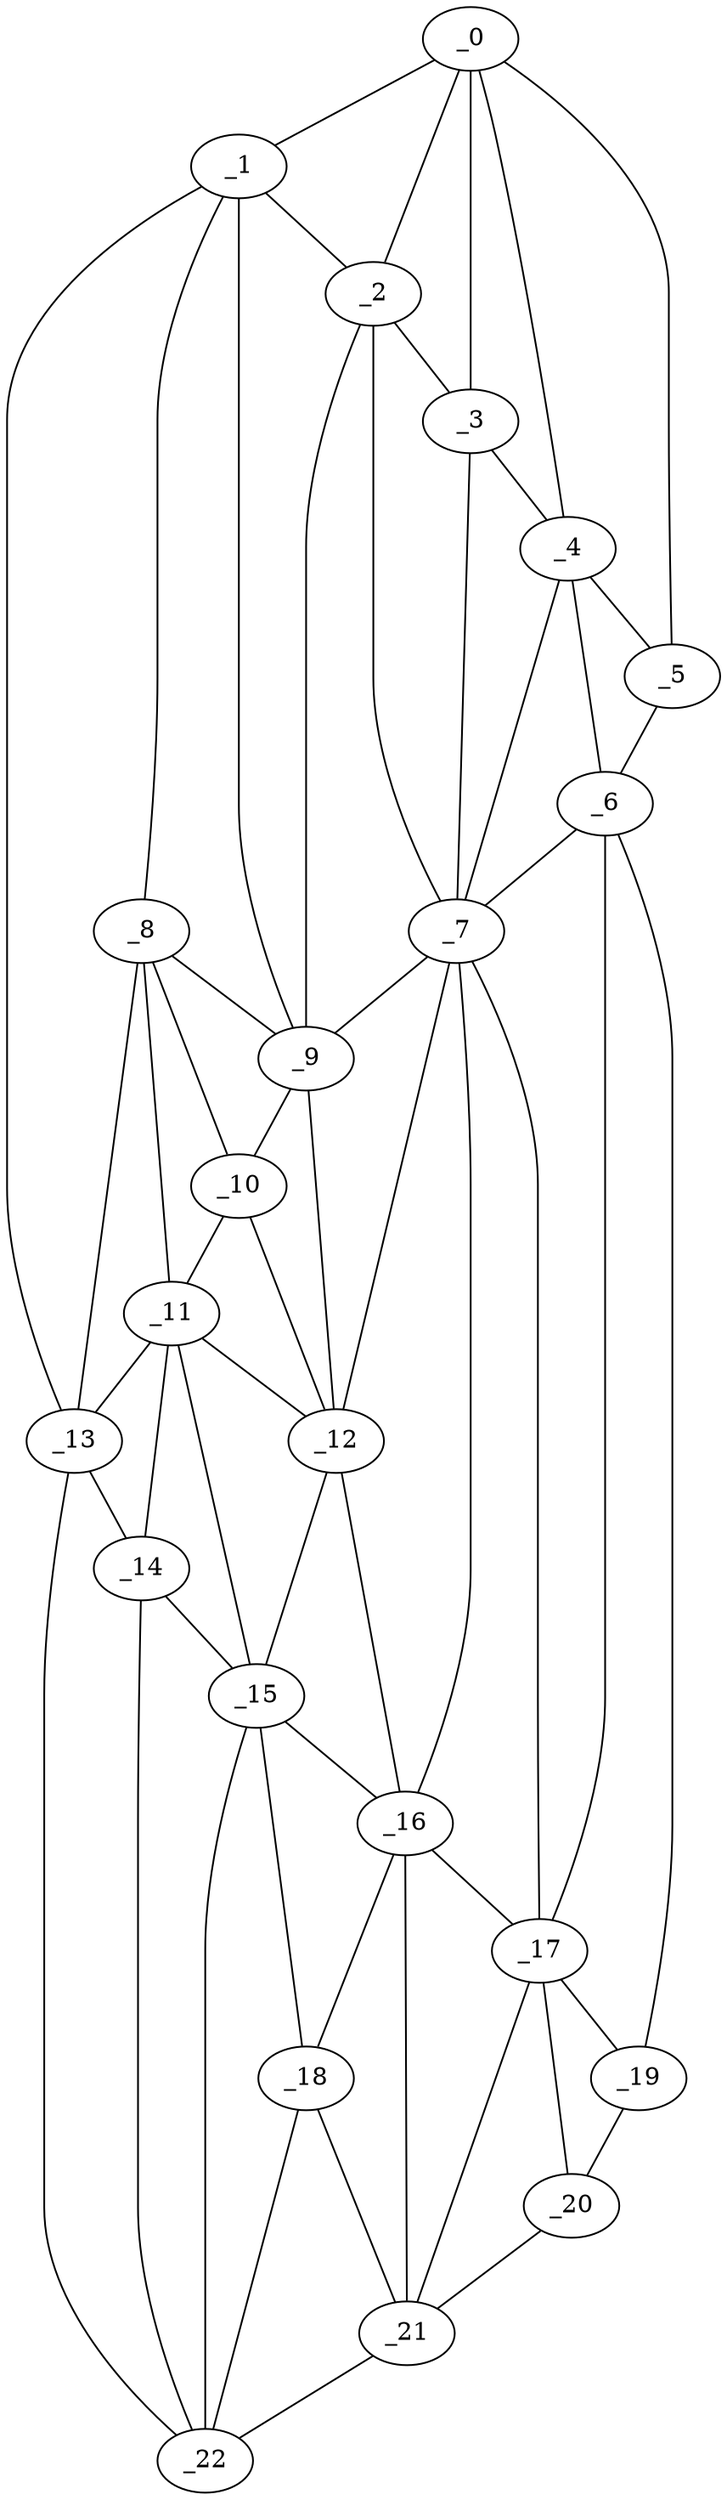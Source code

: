 graph "obj78__85.gxl" {
	_0	 [x=9,
		y=66];
	_1	 [x=16,
		y=76];
	_0 -- _1	 [valence=1];
	_2	 [x=20,
		y=63];
	_0 -- _2	 [valence=2];
	_3	 [x=23,
		y=51];
	_0 -- _3	 [valence=1];
	_4	 [x=24,
		y=36];
	_0 -- _4	 [valence=2];
	_5	 [x=27,
		y=20];
	_0 -- _5	 [valence=1];
	_1 -- _2	 [valence=2];
	_8	 [x=40,
		y=89];
	_1 -- _8	 [valence=2];
	_9	 [x=41,
		y=71];
	_1 -- _9	 [valence=2];
	_13	 [x=82,
		y=113];
	_1 -- _13	 [valence=1];
	_2 -- _3	 [valence=2];
	_7	 [x=40,
		y=62];
	_2 -- _7	 [valence=1];
	_2 -- _9	 [valence=2];
	_3 -- _4	 [valence=2];
	_3 -- _7	 [valence=1];
	_4 -- _5	 [valence=2];
	_6	 [x=31,
		y=14];
	_4 -- _6	 [valence=1];
	_4 -- _7	 [valence=2];
	_5 -- _6	 [valence=1];
	_6 -- _7	 [valence=2];
	_17	 [x=94,
		y=35];
	_6 -- _17	 [valence=1];
	_19	 [x=97,
		y=23];
	_6 -- _19	 [valence=1];
	_7 -- _9	 [valence=2];
	_12	 [x=78,
		y=72];
	_7 -- _12	 [valence=2];
	_16	 [x=90,
		y=60];
	_7 -- _16	 [valence=2];
	_7 -- _17	 [valence=2];
	_8 -- _9	 [valence=2];
	_10	 [x=60,
		y=85];
	_8 -- _10	 [valence=1];
	_11	 [x=69,
		y=97];
	_8 -- _11	 [valence=2];
	_8 -- _13	 [valence=2];
	_9 -- _10	 [valence=2];
	_9 -- _12	 [valence=2];
	_10 -- _11	 [valence=1];
	_10 -- _12	 [valence=2];
	_11 -- _12	 [valence=2];
	_11 -- _13	 [valence=1];
	_14	 [x=84,
		y=108];
	_11 -- _14	 [valence=2];
	_15	 [x=86,
		y=79];
	_11 -- _15	 [valence=2];
	_12 -- _15	 [valence=2];
	_12 -- _16	 [valence=2];
	_13 -- _14	 [valence=2];
	_22	 [x=110,
		y=66];
	_13 -- _22	 [valence=1];
	_14 -- _15	 [valence=2];
	_14 -- _22	 [valence=2];
	_15 -- _16	 [valence=1];
	_18	 [x=95,
		y=63];
	_15 -- _18	 [valence=1];
	_15 -- _22	 [valence=2];
	_16 -- _17	 [valence=1];
	_16 -- _18	 [valence=2];
	_21	 [x=106,
		y=44];
	_16 -- _21	 [valence=2];
	_17 -- _19	 [valence=2];
	_20	 [x=102,
		y=32];
	_17 -- _20	 [valence=2];
	_17 -- _21	 [valence=2];
	_18 -- _21	 [valence=1];
	_18 -- _22	 [valence=2];
	_19 -- _20	 [valence=1];
	_20 -- _21	 [valence=1];
	_21 -- _22	 [valence=1];
}

